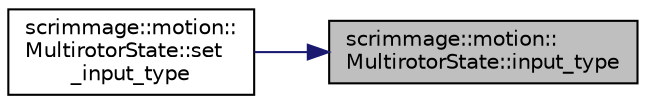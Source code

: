 digraph "scrimmage::motion::MultirotorState::input_type"
{
 // LATEX_PDF_SIZE
  edge [fontname="Helvetica",fontsize="10",labelfontname="Helvetica",labelfontsize="10"];
  node [fontname="Helvetica",fontsize="10",shape=record];
  rankdir="RL";
  Node1 [label="scrimmage::motion::\lMultirotorState::input_type",height=0.2,width=0.4,color="black", fillcolor="grey75", style="filled", fontcolor="black",tooltip=" "];
  Node1 -> Node2 [dir="back",color="midnightblue",fontsize="10",style="solid",fontname="Helvetica"];
  Node2 [label="scrimmage::motion::\lMultirotorState::set\l_input_type",height=0.2,width=0.4,color="black", fillcolor="white", style="filled",URL="$classscrimmage_1_1motion_1_1MultirotorState.html#afd8447934fb03d0c00a83be0d1277a53",tooltip=" "];
}
